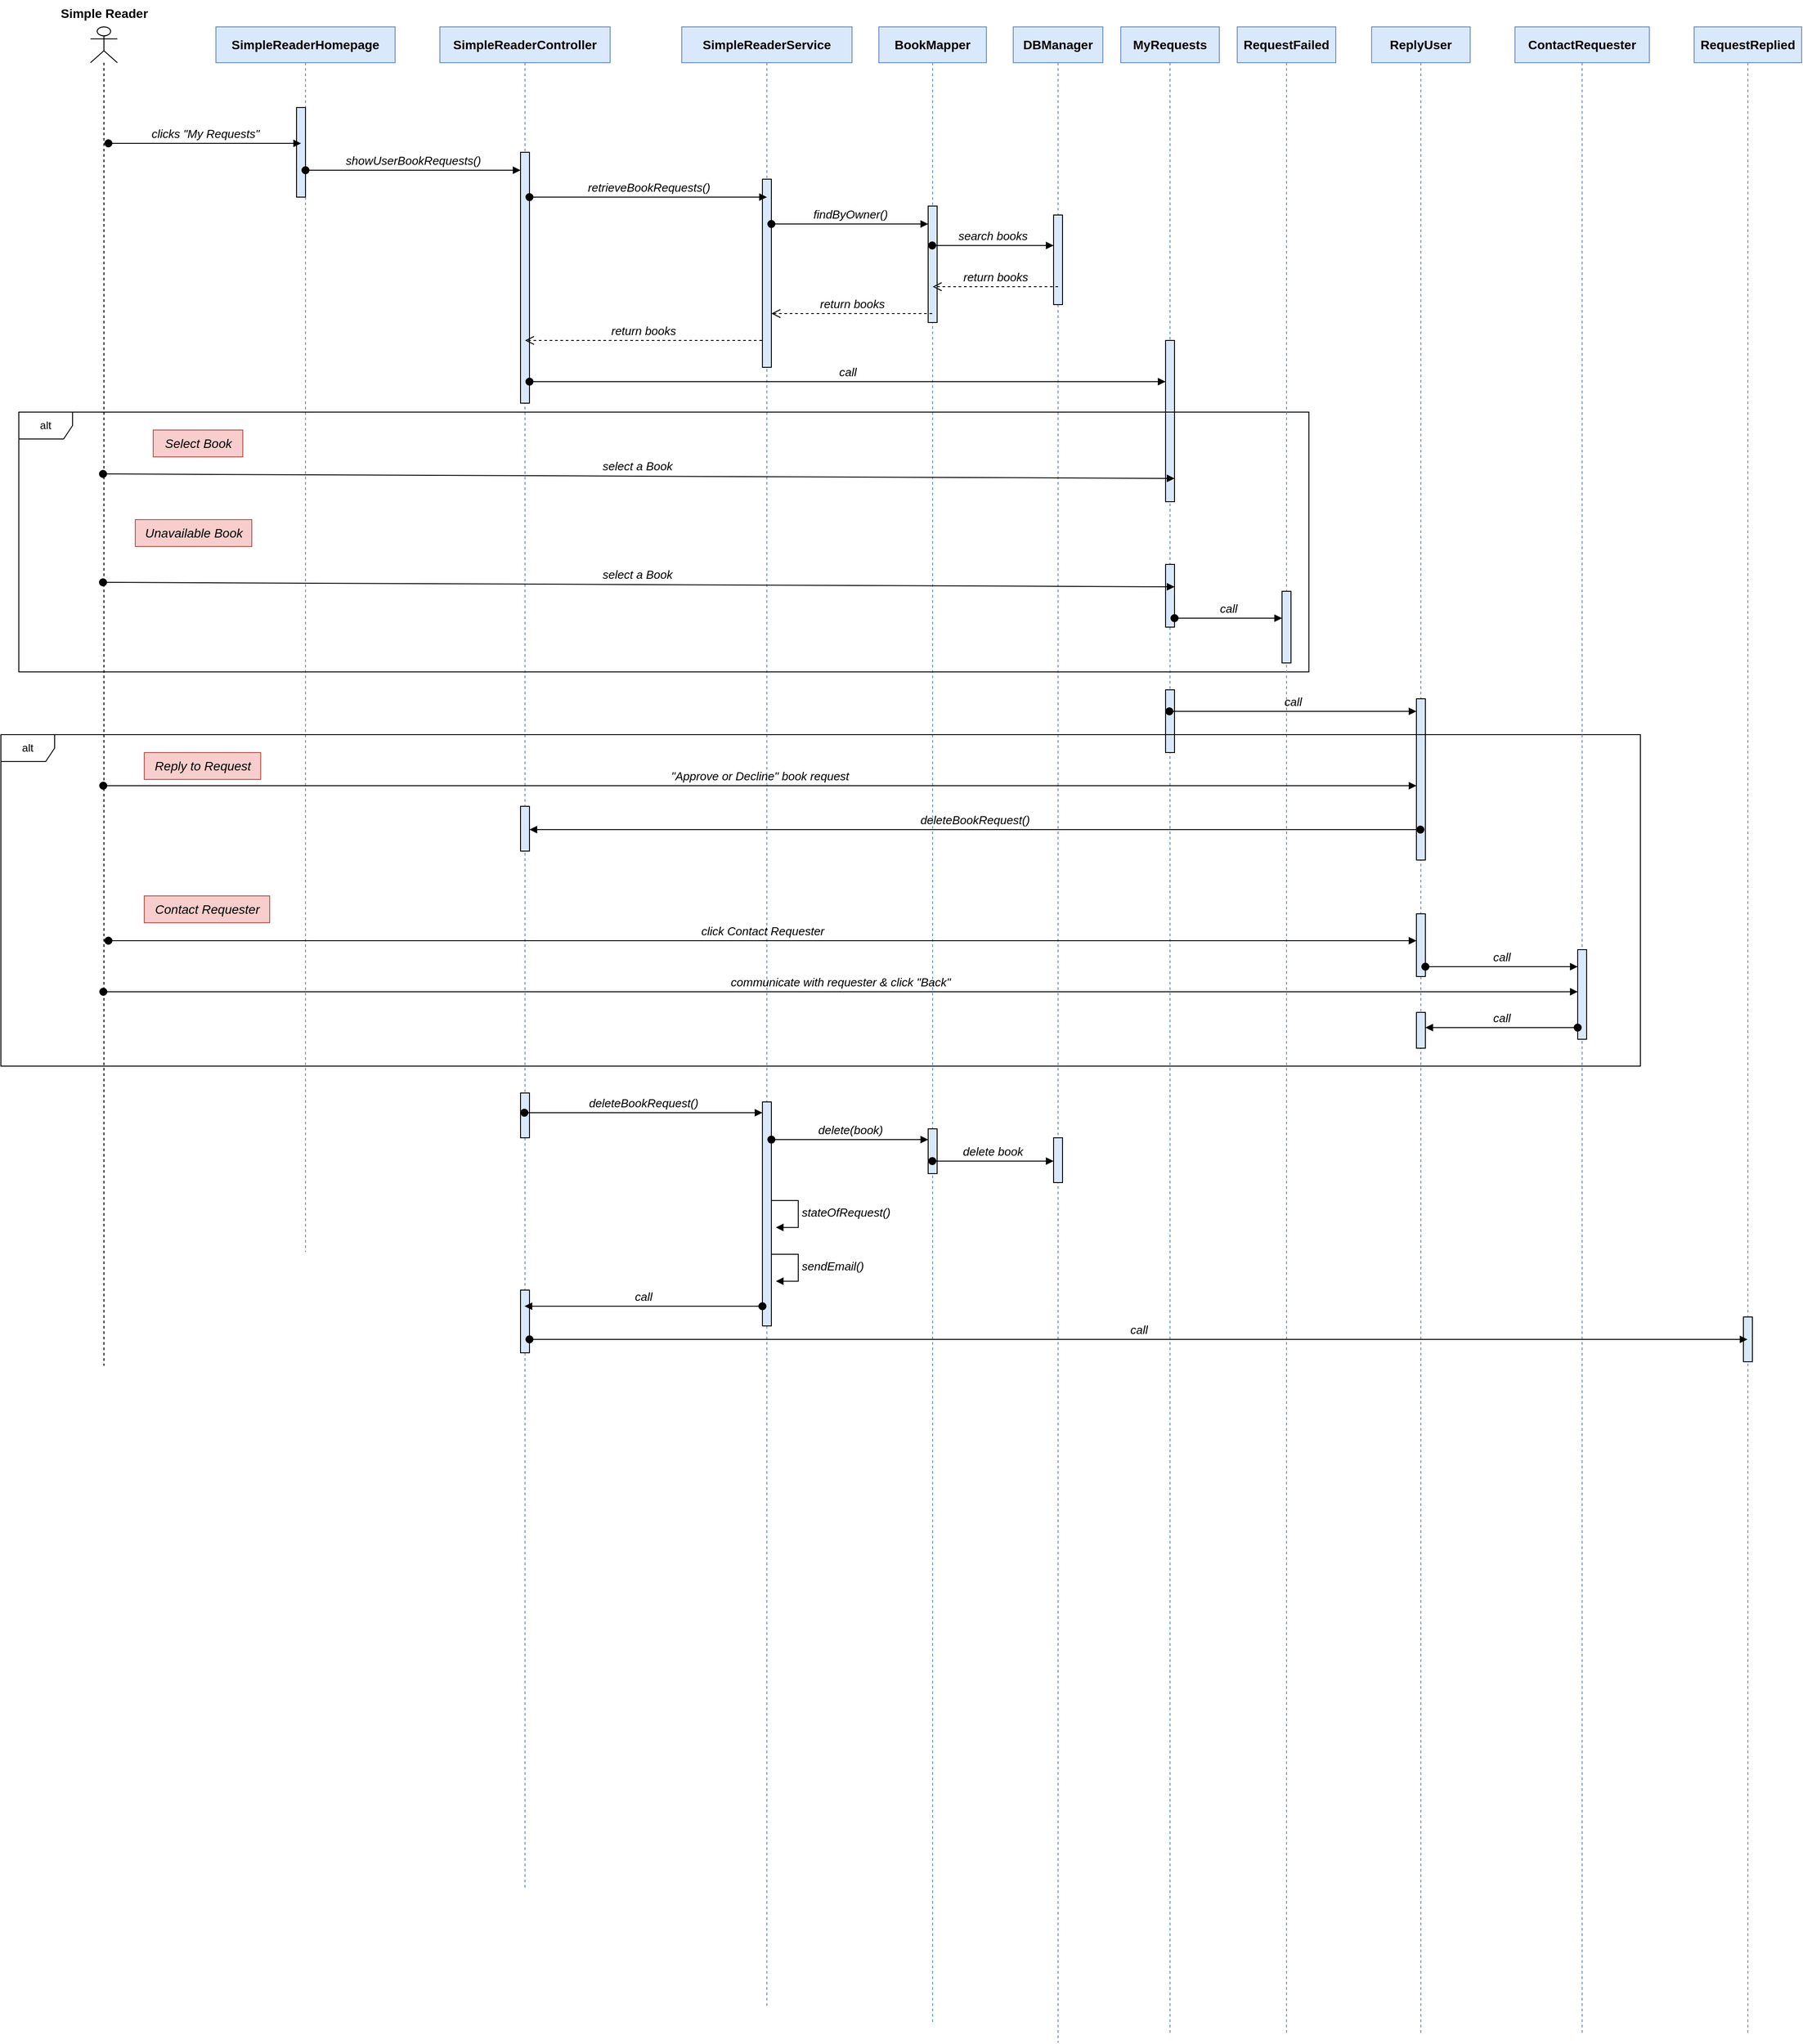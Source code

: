 <mxfile version="27.0.1">
  <diagram name="Page-1" id="PBaqORVsrahaRMjl8j74">
    <mxGraphModel dx="4077" dy="2595" grid="1" gridSize="10" guides="1" tooltips="1" connect="1" arrows="1" fold="1" page="1" pageScale="1" pageWidth="850" pageHeight="1100" math="0" shadow="0">
      <root>
        <mxCell id="0" />
        <mxCell id="1" parent="0" />
        <mxCell id="Sy2_YG3hcjSNWglZqsNp-2" value="" style="shape=umlLifeline;perimeter=lifelinePerimeter;whiteSpace=wrap;html=1;container=1;dropTarget=0;collapsible=0;recursiveResize=0;outlineConnect=0;portConstraint=eastwest;newEdgeStyle={&quot;curved&quot;:0,&quot;rounded&quot;:0};participant=umlActor;" vertex="1" parent="1">
          <mxGeometry x="-830" y="-40" width="30" height="1720" as="geometry" />
        </mxCell>
        <mxCell id="Sy2_YG3hcjSNWglZqsNp-3" value="SimpleReaderHomepage" style="shape=umlLifeline;perimeter=lifelinePerimeter;whiteSpace=wrap;html=1;container=1;dropTarget=0;collapsible=0;recursiveResize=0;outlineConnect=0;portConstraint=eastwest;newEdgeStyle={&quot;curved&quot;:0,&quot;rounded&quot;:0};fontSize=14;fontStyle=1;fillColor=#dae8fc;strokeColor=#6c8ebf;" vertex="1" parent="1">
          <mxGeometry x="-690" y="-40" width="200" height="1720" as="geometry" />
        </mxCell>
        <mxCell id="Sy2_YG3hcjSNWglZqsNp-4" value="" style="html=1;points=[[0,0,0,0,5],[0,1,0,0,-5],[1,0,0,0,5],[1,1,0,0,-5]];perimeter=orthogonalPerimeter;outlineConnect=0;targetShapes=umlLifeline;portConstraint=eastwest;newEdgeStyle={&quot;curved&quot;:0,&quot;rounded&quot;:0};strokeColor=#000000;fillColor=#dae8fc;" vertex="1" parent="Sy2_YG3hcjSNWglZqsNp-3">
          <mxGeometry x="90" y="90" width="10" height="100" as="geometry" />
        </mxCell>
        <mxCell id="Sy2_YG3hcjSNWglZqsNp-6" value="SimpleReaderController" style="shape=umlLifeline;perimeter=lifelinePerimeter;whiteSpace=wrap;html=1;container=1;dropTarget=0;collapsible=0;recursiveResize=0;outlineConnect=0;portConstraint=eastwest;newEdgeStyle={&quot;curved&quot;:0,&quot;rounded&quot;:0};fontSize=14;fontStyle=1;fillColor=#dae8fc;strokeColor=#6c8ebf;" vertex="1" parent="1">
          <mxGeometry x="-440" y="-40" width="190" height="2080" as="geometry" />
        </mxCell>
        <mxCell id="Sy2_YG3hcjSNWglZqsNp-7" value="" style="html=1;points=[[0,0,0,0,5],[0,1,0,0,-5],[1,0,0,0,5],[1,1,0,0,-5]];perimeter=orthogonalPerimeter;outlineConnect=0;targetShapes=umlLifeline;portConstraint=eastwest;newEdgeStyle={&quot;curved&quot;:0,&quot;rounded&quot;:0};strokeColor=#000000;fillColor=#dae8fc;" vertex="1" parent="Sy2_YG3hcjSNWglZqsNp-6">
          <mxGeometry x="90" y="140" width="10" height="280" as="geometry" />
        </mxCell>
        <mxCell id="Sy2_YG3hcjSNWglZqsNp-65" value="" style="html=1;points=[[0,0,0,0,5],[0,1,0,0,-5],[1,0,0,0,5],[1,1,0,0,-5]];perimeter=orthogonalPerimeter;outlineConnect=0;targetShapes=umlLifeline;portConstraint=eastwest;newEdgeStyle={&quot;curved&quot;:0,&quot;rounded&quot;:0};strokeColor=#000000;fillColor=#dae8fc;" vertex="1" parent="Sy2_YG3hcjSNWglZqsNp-6">
          <mxGeometry x="90" y="1190" width="10" height="50" as="geometry" />
        </mxCell>
        <mxCell id="Sy2_YG3hcjSNWglZqsNp-78" value="" style="html=1;points=[[0,0,0,0,5],[0,1,0,0,-5],[1,0,0,0,5],[1,1,0,0,-5]];perimeter=orthogonalPerimeter;outlineConnect=0;targetShapes=umlLifeline;portConstraint=eastwest;newEdgeStyle={&quot;curved&quot;:0,&quot;rounded&quot;:0};strokeColor=#000000;fillColor=#dae8fc;" vertex="1" parent="Sy2_YG3hcjSNWglZqsNp-6">
          <mxGeometry x="90" y="1410" width="10" height="70" as="geometry" />
        </mxCell>
        <mxCell id="Sy2_YG3hcjSNWglZqsNp-12" value="Simple Reader" style="text;html=1;align=center;verticalAlign=middle;resizable=0;points=[];autosize=1;strokeColor=none;fillColor=none;fontSize=14;fontStyle=1" vertex="1" parent="1">
          <mxGeometry x="-875" y="-70" width="120" height="30" as="geometry" />
        </mxCell>
        <mxCell id="Sy2_YG3hcjSNWglZqsNp-13" value="clicks &quot;My Requests&quot;" style="html=1;verticalAlign=bottom;startArrow=oval;startFill=1;endArrow=block;startSize=8;curved=0;rounded=0;fontSize=13;fontStyle=2;labelBackgroundColor=none;" edge="1" parent="1">
          <mxGeometry width="60" relative="1" as="geometry">
            <mxPoint x="-810" y="90" as="sourcePoint" />
            <mxPoint x="-595" y="90" as="targetPoint" />
          </mxGeometry>
        </mxCell>
        <mxCell id="Sy2_YG3hcjSNWglZqsNp-14" value="showUserBookRequests()" style="html=1;verticalAlign=bottom;startArrow=oval;startFill=1;endArrow=block;startSize=8;curved=0;rounded=0;fontSize=13;fontStyle=2;labelBackgroundColor=none;" edge="1" parent="1">
          <mxGeometry width="60" relative="1" as="geometry">
            <mxPoint x="-590" y="120" as="sourcePoint" />
            <mxPoint x="-350" y="120" as="targetPoint" />
          </mxGeometry>
        </mxCell>
        <mxCell id="Sy2_YG3hcjSNWglZqsNp-15" value="SimpleReaderService" style="shape=umlLifeline;perimeter=lifelinePerimeter;whiteSpace=wrap;html=1;container=1;dropTarget=0;collapsible=0;recursiveResize=0;outlineConnect=0;portConstraint=eastwest;newEdgeStyle={&quot;curved&quot;:0,&quot;rounded&quot;:0};fontSize=14;fontStyle=1;fillColor=#dae8fc;strokeColor=#6c8ebf;" vertex="1" parent="1">
          <mxGeometry x="-170" y="-40" width="190" height="2210" as="geometry" />
        </mxCell>
        <mxCell id="Sy2_YG3hcjSNWglZqsNp-16" value="" style="html=1;points=[[0,0,0,0,5],[0,1,0,0,-5],[1,0,0,0,5],[1,1,0,0,-5]];perimeter=orthogonalPerimeter;outlineConnect=0;targetShapes=umlLifeline;portConstraint=eastwest;newEdgeStyle={&quot;curved&quot;:0,&quot;rounded&quot;:0};strokeColor=#000000;fillColor=#dae8fc;" vertex="1" parent="Sy2_YG3hcjSNWglZqsNp-15">
          <mxGeometry x="90" y="170" width="10" height="210" as="geometry" />
        </mxCell>
        <mxCell id="Sy2_YG3hcjSNWglZqsNp-66" value="" style="html=1;points=[[0,0,0,0,5],[0,1,0,0,-5],[1,0,0,0,5],[1,1,0,0,-5]];perimeter=orthogonalPerimeter;outlineConnect=0;targetShapes=umlLifeline;portConstraint=eastwest;newEdgeStyle={&quot;curved&quot;:0,&quot;rounded&quot;:0};strokeColor=#000000;fillColor=#dae8fc;" vertex="1" parent="Sy2_YG3hcjSNWglZqsNp-15">
          <mxGeometry x="90" y="1200" width="10" height="250" as="geometry" />
        </mxCell>
        <mxCell id="Sy2_YG3hcjSNWglZqsNp-18" value="retrieveBookRequests()" style="html=1;verticalAlign=bottom;startArrow=oval;startFill=1;endArrow=block;startSize=8;curved=0;rounded=0;fontSize=13;fontStyle=2;labelBackgroundColor=none;" edge="1" parent="1">
          <mxGeometry width="60" relative="1" as="geometry">
            <mxPoint x="-340" y="150" as="sourcePoint" />
            <mxPoint x="-75" y="150" as="targetPoint" />
          </mxGeometry>
        </mxCell>
        <mxCell id="Sy2_YG3hcjSNWglZqsNp-21" value="BookMapper" style="shape=umlLifeline;perimeter=lifelinePerimeter;whiteSpace=wrap;html=1;container=1;dropTarget=0;collapsible=0;recursiveResize=0;outlineConnect=0;portConstraint=eastwest;newEdgeStyle={&quot;curved&quot;:0,&quot;rounded&quot;:0};fontSize=14;fontStyle=1;fillColor=#dae8fc;strokeColor=#6c8ebf;" vertex="1" parent="1">
          <mxGeometry x="50" y="-40" width="120" height="2230" as="geometry" />
        </mxCell>
        <mxCell id="Sy2_YG3hcjSNWglZqsNp-22" value="" style="html=1;points=[[0,0,0,0,5],[0,1,0,0,-5],[1,0,0,0,5],[1,1,0,0,-5]];perimeter=orthogonalPerimeter;outlineConnect=0;targetShapes=umlLifeline;portConstraint=eastwest;newEdgeStyle={&quot;curved&quot;:0,&quot;rounded&quot;:0};strokeColor=#000000;fillColor=#dae8fc;" vertex="1" parent="Sy2_YG3hcjSNWglZqsNp-21">
          <mxGeometry x="55" y="200" width="10" height="130" as="geometry" />
        </mxCell>
        <mxCell id="Sy2_YG3hcjSNWglZqsNp-69" value="" style="html=1;points=[[0,0,0,0,5],[0,1,0,0,-5],[1,0,0,0,5],[1,1,0,0,-5]];perimeter=orthogonalPerimeter;outlineConnect=0;targetShapes=umlLifeline;portConstraint=eastwest;newEdgeStyle={&quot;curved&quot;:0,&quot;rounded&quot;:0};strokeColor=#000000;fillColor=#dae8fc;" vertex="1" parent="Sy2_YG3hcjSNWglZqsNp-21">
          <mxGeometry x="55" y="1230" width="10" height="50" as="geometry" />
        </mxCell>
        <mxCell id="Sy2_YG3hcjSNWglZqsNp-24" value="findByOwner()" style="html=1;verticalAlign=bottom;startArrow=oval;startFill=1;endArrow=block;startSize=8;curved=0;rounded=0;fontSize=13;fontStyle=2;labelBackgroundColor=none;" edge="1" parent="1" target="Sy2_YG3hcjSNWglZqsNp-22">
          <mxGeometry width="60" relative="1" as="geometry">
            <mxPoint x="-70" y="180" as="sourcePoint" />
            <mxPoint x="90" y="180" as="targetPoint" />
          </mxGeometry>
        </mxCell>
        <mxCell id="Sy2_YG3hcjSNWglZqsNp-25" value="DBManager" style="shape=umlLifeline;perimeter=lifelinePerimeter;whiteSpace=wrap;html=1;container=1;dropTarget=0;collapsible=0;recursiveResize=0;outlineConnect=0;portConstraint=eastwest;newEdgeStyle={&quot;curved&quot;:0,&quot;rounded&quot;:0};fontSize=14;fontStyle=1;fillColor=#dae8fc;strokeColor=#6c8ebf;" vertex="1" parent="1">
          <mxGeometry x="200" y="-40" width="100" height="2250" as="geometry" />
        </mxCell>
        <mxCell id="Sy2_YG3hcjSNWglZqsNp-26" value="" style="html=1;points=[[0,0,0,0,5],[0,1,0,0,-5],[1,0,0,0,5],[1,1,0,0,-5]];perimeter=orthogonalPerimeter;outlineConnect=0;targetShapes=umlLifeline;portConstraint=eastwest;newEdgeStyle={&quot;curved&quot;:0,&quot;rounded&quot;:0};strokeColor=#000000;fillColor=#dae8fc;" vertex="1" parent="Sy2_YG3hcjSNWglZqsNp-25">
          <mxGeometry x="45" y="210" width="10" height="100" as="geometry" />
        </mxCell>
        <mxCell id="Sy2_YG3hcjSNWglZqsNp-70" value="" style="html=1;points=[[0,0,0,0,5],[0,1,0,0,-5],[1,0,0,0,5],[1,1,0,0,-5]];perimeter=orthogonalPerimeter;outlineConnect=0;targetShapes=umlLifeline;portConstraint=eastwest;newEdgeStyle={&quot;curved&quot;:0,&quot;rounded&quot;:0};strokeColor=#000000;fillColor=#dae8fc;" vertex="1" parent="Sy2_YG3hcjSNWglZqsNp-25">
          <mxGeometry x="45" y="1240" width="10" height="50" as="geometry" />
        </mxCell>
        <mxCell id="Sy2_YG3hcjSNWglZqsNp-28" value="search books" style="html=1;verticalAlign=bottom;startArrow=oval;startFill=1;endArrow=block;startSize=8;curved=0;rounded=0;fontSize=13;fontStyle=2;labelBackgroundColor=none;" edge="1" parent="1">
          <mxGeometry width="60" relative="1" as="geometry">
            <mxPoint x="109.548" y="204" as="sourcePoint" />
            <mxPoint x="245" y="204" as="targetPoint" />
          </mxGeometry>
        </mxCell>
        <mxCell id="Sy2_YG3hcjSNWglZqsNp-29" value="return books" style="html=1;verticalAlign=bottom;endArrow=open;dashed=1;endSize=8;curved=0;rounded=0;fontSize=13;fontStyle=2" edge="1" parent="1" target="Sy2_YG3hcjSNWglZqsNp-21">
          <mxGeometry x="0.004" relative="1" as="geometry">
            <mxPoint x="250" y="250" as="sourcePoint" />
            <mxPoint x="180" y="250" as="targetPoint" />
            <mxPoint as="offset" />
          </mxGeometry>
        </mxCell>
        <mxCell id="Sy2_YG3hcjSNWglZqsNp-30" value="return books" style="html=1;verticalAlign=bottom;endArrow=open;dashed=1;endSize=8;curved=0;rounded=0;fontSize=13;fontStyle=2" edge="1" parent="1">
          <mxGeometry relative="1" as="geometry">
            <mxPoint x="109.5" y="280" as="sourcePoint" />
            <mxPoint x="-70" y="280" as="targetPoint" />
          </mxGeometry>
        </mxCell>
        <mxCell id="Sy2_YG3hcjSNWglZqsNp-31" value="return books" style="html=1;verticalAlign=bottom;endArrow=open;dashed=1;endSize=8;curved=0;rounded=0;fontSize=13;fontStyle=2" edge="1" parent="1" target="Sy2_YG3hcjSNWglZqsNp-6">
          <mxGeometry relative="1" as="geometry">
            <mxPoint x="-80.5" y="310" as="sourcePoint" />
            <mxPoint x="-260" y="310" as="targetPoint" />
          </mxGeometry>
        </mxCell>
        <mxCell id="Sy2_YG3hcjSNWglZqsNp-32" value="MyRequests" style="shape=umlLifeline;perimeter=lifelinePerimeter;whiteSpace=wrap;html=1;container=1;dropTarget=0;collapsible=0;recursiveResize=0;outlineConnect=0;portConstraint=eastwest;newEdgeStyle={&quot;curved&quot;:0,&quot;rounded&quot;:0};fontSize=14;fontStyle=1;fillColor=#dae8fc;strokeColor=#6c8ebf;" vertex="1" parent="1">
          <mxGeometry x="320" y="-40" width="110" height="2240" as="geometry" />
        </mxCell>
        <mxCell id="Sy2_YG3hcjSNWglZqsNp-33" value="" style="html=1;points=[[0,0,0,0,5],[0,1,0,0,-5],[1,0,0,0,5],[1,1,0,0,-5]];perimeter=orthogonalPerimeter;outlineConnect=0;targetShapes=umlLifeline;portConstraint=eastwest;newEdgeStyle={&quot;curved&quot;:0,&quot;rounded&quot;:0};strokeColor=#000000;fillColor=#dae8fc;" vertex="1" parent="Sy2_YG3hcjSNWglZqsNp-32">
          <mxGeometry x="50" y="350" width="10" height="180" as="geometry" />
        </mxCell>
        <mxCell id="Sy2_YG3hcjSNWglZqsNp-52" value="" style="html=1;points=[[0,0,0,0,5],[0,1,0,0,-5],[1,0,0,0,5],[1,1,0,0,-5]];perimeter=orthogonalPerimeter;outlineConnect=0;targetShapes=umlLifeline;portConstraint=eastwest;newEdgeStyle={&quot;curved&quot;:0,&quot;rounded&quot;:0};strokeColor=#000000;fillColor=#dae8fc;" vertex="1" parent="Sy2_YG3hcjSNWglZqsNp-32">
          <mxGeometry x="50" y="740" width="10" height="70" as="geometry" />
        </mxCell>
        <mxCell id="Sy2_YG3hcjSNWglZqsNp-34" value="call" style="html=1;verticalAlign=bottom;startArrow=oval;startFill=1;endArrow=block;startSize=8;curved=0;rounded=0;fontSize=13;fontStyle=2;labelBackgroundColor=none;" edge="1" parent="1">
          <mxGeometry width="60" relative="1" as="geometry">
            <mxPoint x="-340" y="356" as="sourcePoint" />
            <mxPoint x="370" y="356" as="targetPoint" />
          </mxGeometry>
        </mxCell>
        <mxCell id="Sy2_YG3hcjSNWglZqsNp-35" value="alt" style="shape=umlFrame;whiteSpace=wrap;html=1;pointerEvents=0;" vertex="1" parent="1">
          <mxGeometry x="-910" y="390" width="1440" height="290" as="geometry" />
        </mxCell>
        <mxCell id="Sy2_YG3hcjSNWglZqsNp-36" value="Select Book" style="text;html=1;align=center;verticalAlign=middle;resizable=0;points=[];autosize=1;fontSize=14;fontStyle=2;fillColor=#f8cecc;strokeColor=#b85450;" vertex="1" parent="1">
          <mxGeometry x="-760" y="410" width="100" height="30" as="geometry" />
        </mxCell>
        <mxCell id="Sy2_YG3hcjSNWglZqsNp-37" value="select a Book&amp;nbsp;" style="html=1;verticalAlign=bottom;startArrow=oval;startFill=1;endArrow=block;startSize=8;curved=0;rounded=0;fontSize=13;fontStyle=2;labelBackgroundColor=none;entryX=1;entryY=1;entryDx=0;entryDy=-5;entryPerimeter=0;" edge="1" parent="1">
          <mxGeometry width="60" relative="1" as="geometry">
            <mxPoint x="-816" y="459" as="sourcePoint" />
            <mxPoint x="380" y="464" as="targetPoint" />
          </mxGeometry>
        </mxCell>
        <mxCell id="Sy2_YG3hcjSNWglZqsNp-38" value="Unavailable Book" style="text;html=1;align=center;verticalAlign=middle;resizable=0;points=[];autosize=1;fontSize=14;fontStyle=2;fillColor=#f8cecc;strokeColor=#b85450;" vertex="1" parent="1">
          <mxGeometry x="-780" y="510" width="130" height="30" as="geometry" />
        </mxCell>
        <mxCell id="Sy2_YG3hcjSNWglZqsNp-9" value="" style="html=1;points=[[0,0,0,0,5],[0,1,0,0,-5],[1,0,0,0,5],[1,1,0,0,-5]];perimeter=orthogonalPerimeter;outlineConnect=0;targetShapes=umlLifeline;portConstraint=eastwest;newEdgeStyle={&quot;curved&quot;:0,&quot;rounded&quot;:0};strokeColor=#000000;fillColor=#dae8fc;" vertex="1" parent="1">
          <mxGeometry x="370" y="560" width="10" height="70" as="geometry" />
        </mxCell>
        <mxCell id="Sy2_YG3hcjSNWglZqsNp-40" value="select a Book&amp;nbsp;" style="html=1;verticalAlign=bottom;startArrow=oval;startFill=1;endArrow=block;startSize=8;curved=0;rounded=0;fontSize=13;fontStyle=2;labelBackgroundColor=none;entryX=1;entryY=1;entryDx=0;entryDy=-5;entryPerimeter=0;" edge="1" parent="1">
          <mxGeometry width="60" relative="1" as="geometry">
            <mxPoint x="-816" y="580" as="sourcePoint" />
            <mxPoint x="380" y="585" as="targetPoint" />
          </mxGeometry>
        </mxCell>
        <mxCell id="Sy2_YG3hcjSNWglZqsNp-41" value="RequestFailed" style="shape=umlLifeline;perimeter=lifelinePerimeter;whiteSpace=wrap;html=1;container=1;dropTarget=0;collapsible=0;recursiveResize=0;outlineConnect=0;portConstraint=eastwest;newEdgeStyle={&quot;curved&quot;:0,&quot;rounded&quot;:0};fontSize=14;fontStyle=1;fillColor=#dae8fc;strokeColor=#6c8ebf;" vertex="1" parent="1">
          <mxGeometry x="450" y="-40" width="110" height="2240" as="geometry" />
        </mxCell>
        <mxCell id="Sy2_YG3hcjSNWglZqsNp-42" value="" style="html=1;points=[[0,0,0,0,5],[0,1,0,0,-5],[1,0,0,0,5],[1,1,0,0,-5]];perimeter=orthogonalPerimeter;outlineConnect=0;targetShapes=umlLifeline;portConstraint=eastwest;newEdgeStyle={&quot;curved&quot;:0,&quot;rounded&quot;:0};strokeColor=#000000;fillColor=#dae8fc;" vertex="1" parent="Sy2_YG3hcjSNWglZqsNp-41">
          <mxGeometry x="50" y="630" width="10" height="80" as="geometry" />
        </mxCell>
        <mxCell id="Sy2_YG3hcjSNWglZqsNp-43" value="call" style="html=1;verticalAlign=bottom;startArrow=oval;startFill=1;endArrow=block;startSize=8;curved=0;rounded=0;fontSize=13;fontStyle=2;labelBackgroundColor=none;" edge="1" parent="1" target="Sy2_YG3hcjSNWglZqsNp-42">
          <mxGeometry width="60" relative="1" as="geometry">
            <mxPoint x="380" y="620" as="sourcePoint" />
            <mxPoint x="555" y="620" as="targetPoint" />
          </mxGeometry>
        </mxCell>
        <mxCell id="Sy2_YG3hcjSNWglZqsNp-44" value="Contact Requester" style="text;html=1;align=center;verticalAlign=middle;resizable=0;points=[];autosize=1;fontSize=14;fontStyle=2;fillColor=#f8cecc;strokeColor=#b85450;" vertex="1" parent="1">
          <mxGeometry x="-770" y="930" width="140" height="30" as="geometry" />
        </mxCell>
        <mxCell id="Sy2_YG3hcjSNWglZqsNp-49" value="ReplyUser" style="shape=umlLifeline;perimeter=lifelinePerimeter;whiteSpace=wrap;html=1;container=1;dropTarget=0;collapsible=0;recursiveResize=0;outlineConnect=0;portConstraint=eastwest;newEdgeStyle={&quot;curved&quot;:0,&quot;rounded&quot;:0};fontSize=14;fontStyle=1;fillColor=#dae8fc;strokeColor=#6c8ebf;" vertex="1" parent="1">
          <mxGeometry x="600" y="-40" width="110" height="2240" as="geometry" />
        </mxCell>
        <mxCell id="Sy2_YG3hcjSNWglZqsNp-50" value="" style="html=1;points=[[0,0,0,0,5],[0,1,0,0,-5],[1,0,0,0,5],[1,1,0,0,-5]];perimeter=orthogonalPerimeter;outlineConnect=0;targetShapes=umlLifeline;portConstraint=eastwest;newEdgeStyle={&quot;curved&quot;:0,&quot;rounded&quot;:0};strokeColor=#000000;fillColor=#dae8fc;" vertex="1" parent="Sy2_YG3hcjSNWglZqsNp-49">
          <mxGeometry x="50" y="750" width="10" height="180" as="geometry" />
        </mxCell>
        <mxCell id="Sy2_YG3hcjSNWglZqsNp-51" value="" style="html=1;points=[[0,0,0,0,5],[0,1,0,0,-5],[1,0,0,0,5],[1,1,0,0,-5]];perimeter=orthogonalPerimeter;outlineConnect=0;targetShapes=umlLifeline;portConstraint=eastwest;newEdgeStyle={&quot;curved&quot;:0,&quot;rounded&quot;:0};strokeColor=#000000;fillColor=#dae8fc;" vertex="1" parent="Sy2_YG3hcjSNWglZqsNp-49">
          <mxGeometry x="50" y="990" width="10" height="70" as="geometry" />
        </mxCell>
        <mxCell id="Sy2_YG3hcjSNWglZqsNp-63" value="" style="html=1;points=[[0,0,0,0,5],[0,1,0,0,-5],[1,0,0,0,5],[1,1,0,0,-5]];perimeter=orthogonalPerimeter;outlineConnect=0;targetShapes=umlLifeline;portConstraint=eastwest;newEdgeStyle={&quot;curved&quot;:0,&quot;rounded&quot;:0};strokeColor=#000000;fillColor=#dae8fc;" vertex="1" parent="Sy2_YG3hcjSNWglZqsNp-49">
          <mxGeometry x="50" y="1100" width="10" height="40" as="geometry" />
        </mxCell>
        <mxCell id="Sy2_YG3hcjSNWglZqsNp-53" value="call" style="html=1;verticalAlign=bottom;startArrow=oval;startFill=1;endArrow=block;startSize=8;curved=0;rounded=0;fontSize=13;fontStyle=2;labelBackgroundColor=none;" edge="1" parent="1">
          <mxGeometry width="60" relative="1" as="geometry">
            <mxPoint x="374.25" y="724" as="sourcePoint" />
            <mxPoint x="650" y="724" as="targetPoint" />
          </mxGeometry>
        </mxCell>
        <mxCell id="Sy2_YG3hcjSNWglZqsNp-54" value="&quot;Approve or Decline&quot; book request" style="html=1;verticalAlign=bottom;startArrow=oval;startFill=1;endArrow=block;startSize=8;curved=0;rounded=0;fontSize=13;fontStyle=2;labelBackgroundColor=none;" edge="1" parent="1">
          <mxGeometry width="60" relative="1" as="geometry">
            <mxPoint x="-815.75" y="807" as="sourcePoint" />
            <mxPoint x="650" y="807" as="targetPoint" />
          </mxGeometry>
        </mxCell>
        <mxCell id="Sy2_YG3hcjSNWglZqsNp-55" value="alt" style="shape=umlFrame;whiteSpace=wrap;html=1;pointerEvents=0;" vertex="1" parent="1">
          <mxGeometry x="-930" y="750" width="1830" height="370" as="geometry" />
        </mxCell>
        <mxCell id="Sy2_YG3hcjSNWglZqsNp-56" value="Reply to Request" style="text;html=1;align=center;verticalAlign=middle;resizable=0;points=[];autosize=1;fontSize=14;fontStyle=2;fillColor=#f8cecc;strokeColor=#b85450;" vertex="1" parent="1">
          <mxGeometry x="-770" y="770" width="130" height="30" as="geometry" />
        </mxCell>
        <mxCell id="Sy2_YG3hcjSNWglZqsNp-5" value="" style="html=1;points=[[0,0,0,0,5],[0,1,0,0,-5],[1,0,0,0,5],[1,1,0,0,-5]];perimeter=orthogonalPerimeter;outlineConnect=0;targetShapes=umlLifeline;portConstraint=eastwest;newEdgeStyle={&quot;curved&quot;:0,&quot;rounded&quot;:0};strokeColor=#000000;fillColor=#dae8fc;" vertex="1" parent="1">
          <mxGeometry x="-350" y="830" width="10" height="50" as="geometry" />
        </mxCell>
        <mxCell id="Sy2_YG3hcjSNWglZqsNp-57" value="deleteBookRequest()" style="html=1;verticalAlign=bottom;startArrow=oval;startFill=1;endArrow=block;startSize=8;curved=0;rounded=0;fontSize=13;fontStyle=2;labelBackgroundColor=none;" edge="1" parent="1">
          <mxGeometry width="60" relative="1" as="geometry">
            <mxPoint x="654.5" y="856" as="sourcePoint" />
            <mxPoint x="-340" y="856" as="targetPoint" />
          </mxGeometry>
        </mxCell>
        <mxCell id="Sy2_YG3hcjSNWglZqsNp-45" value="click Contact Requester" style="html=1;verticalAlign=bottom;startArrow=oval;startFill=1;endArrow=block;startSize=8;curved=0;rounded=0;fontSize=13;fontStyle=2;labelBackgroundColor=none;" edge="1" parent="1" target="Sy2_YG3hcjSNWglZqsNp-51">
          <mxGeometry width="60" relative="1" as="geometry">
            <mxPoint x="-810" y="980" as="sourcePoint" />
            <mxPoint x="376" y="980" as="targetPoint" />
          </mxGeometry>
        </mxCell>
        <mxCell id="Sy2_YG3hcjSNWglZqsNp-58" value="ContactRequester" style="shape=umlLifeline;perimeter=lifelinePerimeter;whiteSpace=wrap;html=1;container=1;dropTarget=0;collapsible=0;recursiveResize=0;outlineConnect=0;portConstraint=eastwest;newEdgeStyle={&quot;curved&quot;:0,&quot;rounded&quot;:0};fontSize=14;fontStyle=1;fillColor=#dae8fc;strokeColor=#6c8ebf;" vertex="1" parent="1">
          <mxGeometry x="760" y="-40" width="150" height="2240" as="geometry" />
        </mxCell>
        <mxCell id="Sy2_YG3hcjSNWglZqsNp-60" value="" style="html=1;points=[[0,0,0,0,5],[0,1,0,0,-5],[1,0,0,0,5],[1,1,0,0,-5]];perimeter=orthogonalPerimeter;outlineConnect=0;targetShapes=umlLifeline;portConstraint=eastwest;newEdgeStyle={&quot;curved&quot;:0,&quot;rounded&quot;:0};strokeColor=#000000;fillColor=#dae8fc;" vertex="1" parent="Sy2_YG3hcjSNWglZqsNp-58">
          <mxGeometry x="70" y="1030" width="10" height="100" as="geometry" />
        </mxCell>
        <mxCell id="Sy2_YG3hcjSNWglZqsNp-61" value="call" style="html=1;verticalAlign=bottom;startArrow=oval;startFill=1;endArrow=block;startSize=8;curved=0;rounded=0;fontSize=13;fontStyle=2;labelBackgroundColor=none;" edge="1" parent="1">
          <mxGeometry width="60" relative="1" as="geometry">
            <mxPoint x="660" y="1009" as="sourcePoint" />
            <mxPoint x="830" y="1009" as="targetPoint" />
          </mxGeometry>
        </mxCell>
        <mxCell id="Sy2_YG3hcjSNWglZqsNp-62" value="communicate with requester &amp;amp; click &quot;Back&quot;" style="html=1;verticalAlign=bottom;startArrow=oval;startFill=1;endArrow=block;startSize=8;curved=0;rounded=0;fontSize=13;fontStyle=2;labelBackgroundColor=none;" edge="1" parent="1">
          <mxGeometry x="-0.0" width="60" relative="1" as="geometry">
            <mxPoint x="-815.676" y="1037" as="sourcePoint" />
            <mxPoint x="830" y="1037" as="targetPoint" />
            <mxPoint as="offset" />
          </mxGeometry>
        </mxCell>
        <mxCell id="Sy2_YG3hcjSNWglZqsNp-64" value="call" style="html=1;verticalAlign=bottom;startArrow=oval;startFill=1;endArrow=block;startSize=8;curved=0;rounded=0;fontSize=13;fontStyle=2;labelBackgroundColor=none;" edge="1" parent="1">
          <mxGeometry width="60" relative="1" as="geometry">
            <mxPoint x="830.0" y="1077" as="sourcePoint" />
            <mxPoint x="660.0" y="1077" as="targetPoint" />
          </mxGeometry>
        </mxCell>
        <mxCell id="Sy2_YG3hcjSNWglZqsNp-67" value="deleteBookRequest()" style="html=1;verticalAlign=bottom;startArrow=oval;startFill=1;endArrow=block;startSize=8;curved=0;rounded=0;fontSize=13;fontStyle=2;labelBackgroundColor=none;" edge="1" parent="1">
          <mxGeometry width="60" relative="1" as="geometry">
            <mxPoint x="-345.676" y="1172" as="sourcePoint" />
            <mxPoint x="-80" y="1172" as="targetPoint" />
          </mxGeometry>
        </mxCell>
        <mxCell id="Sy2_YG3hcjSNWglZqsNp-68" value="delete(book)" style="html=1;verticalAlign=bottom;startArrow=oval;startFill=1;endArrow=block;startSize=8;curved=0;rounded=0;fontSize=13;fontStyle=2;labelBackgroundColor=none;" edge="1" parent="1">
          <mxGeometry width="60" relative="1" as="geometry">
            <mxPoint x="-70" y="1202" as="sourcePoint" />
            <mxPoint x="105" y="1202" as="targetPoint" />
          </mxGeometry>
        </mxCell>
        <mxCell id="Sy2_YG3hcjSNWglZqsNp-71" value="delete book" style="html=1;verticalAlign=bottom;startArrow=oval;startFill=1;endArrow=block;startSize=8;curved=0;rounded=0;fontSize=13;fontStyle=2;labelBackgroundColor=none;" edge="1" parent="1">
          <mxGeometry width="60" relative="1" as="geometry">
            <mxPoint x="109.667" y="1226" as="sourcePoint" />
            <mxPoint x="245" y="1226" as="targetPoint" />
          </mxGeometry>
        </mxCell>
        <mxCell id="Sy2_YG3hcjSNWglZqsNp-76" value="stateOfRequest()" style="html=1;align=left;spacingLeft=2;endArrow=block;rounded=0;edgeStyle=orthogonalEdgeStyle;curved=0;rounded=0;fontSize=13;fontStyle=2" edge="1" parent="1">
          <mxGeometry relative="1" as="geometry">
            <mxPoint x="-70" y="1270" as="sourcePoint" />
            <Array as="points">
              <mxPoint x="-40" y="1300" />
            </Array>
            <mxPoint x="-65" y="1300.059" as="targetPoint" />
          </mxGeometry>
        </mxCell>
        <mxCell id="Sy2_YG3hcjSNWglZqsNp-77" value="sendEmail()" style="html=1;align=left;spacingLeft=2;endArrow=block;rounded=0;edgeStyle=orthogonalEdgeStyle;curved=0;rounded=0;fontSize=13;fontStyle=2" edge="1" parent="1">
          <mxGeometry relative="1" as="geometry">
            <mxPoint x="-70" y="1330" as="sourcePoint" />
            <Array as="points">
              <mxPoint x="-40" y="1360" />
            </Array>
            <mxPoint x="-65" y="1360.059" as="targetPoint" />
          </mxGeometry>
        </mxCell>
        <mxCell id="Sy2_YG3hcjSNWglZqsNp-79" value="call" style="html=1;verticalAlign=bottom;startArrow=oval;startFill=1;endArrow=block;startSize=8;curved=0;rounded=0;fontSize=13;fontStyle=2;labelBackgroundColor=none;" edge="1" parent="1">
          <mxGeometry width="60" relative="1" as="geometry">
            <mxPoint x="-80" y="1388" as="sourcePoint" />
            <mxPoint x="-345.5" y="1388" as="targetPoint" />
          </mxGeometry>
        </mxCell>
        <mxCell id="Sy2_YG3hcjSNWglZqsNp-80" value="RequestReplied" style="shape=umlLifeline;perimeter=lifelinePerimeter;whiteSpace=wrap;html=1;container=1;dropTarget=0;collapsible=0;recursiveResize=0;outlineConnect=0;portConstraint=eastwest;newEdgeStyle={&quot;curved&quot;:0,&quot;rounded&quot;:0};fontSize=14;fontStyle=1;fillColor=#dae8fc;strokeColor=#6c8ebf;" vertex="1" parent="1">
          <mxGeometry x="960" y="-40" width="120" height="2240" as="geometry" />
        </mxCell>
        <mxCell id="Sy2_YG3hcjSNWglZqsNp-81" value="" style="html=1;points=[[0,0,0,0,5],[0,1,0,0,-5],[1,0,0,0,5],[1,1,0,0,-5]];perimeter=orthogonalPerimeter;outlineConnect=0;targetShapes=umlLifeline;portConstraint=eastwest;newEdgeStyle={&quot;curved&quot;:0,&quot;rounded&quot;:0};strokeColor=#000000;fillColor=#dae8fc;" vertex="1" parent="Sy2_YG3hcjSNWglZqsNp-80">
          <mxGeometry x="55" y="1440" width="10" height="50" as="geometry" />
        </mxCell>
        <mxCell id="Sy2_YG3hcjSNWglZqsNp-82" value="call" style="html=1;verticalAlign=bottom;startArrow=oval;startFill=1;endArrow=block;startSize=8;curved=0;rounded=0;fontSize=13;fontStyle=2;labelBackgroundColor=none;" edge="1" parent="1">
          <mxGeometry width="60" relative="1" as="geometry">
            <mxPoint x="-340.0" y="1425" as="sourcePoint" />
            <mxPoint x="1019.5" y="1425" as="targetPoint" />
          </mxGeometry>
        </mxCell>
      </root>
    </mxGraphModel>
  </diagram>
</mxfile>
